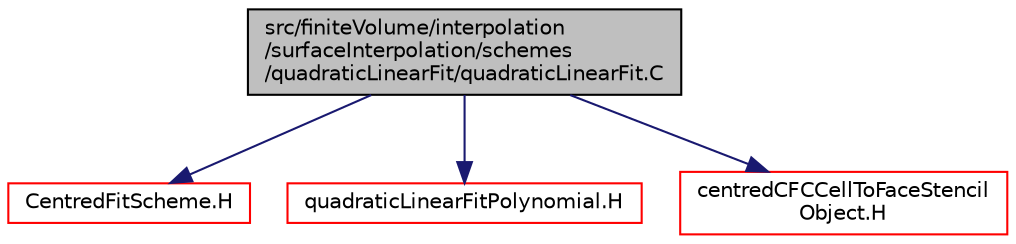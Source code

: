 digraph "src/finiteVolume/interpolation/surfaceInterpolation/schemes/quadraticLinearFit/quadraticLinearFit.C"
{
  bgcolor="transparent";
  edge [fontname="Helvetica",fontsize="10",labelfontname="Helvetica",labelfontsize="10"];
  node [fontname="Helvetica",fontsize="10",shape=record];
  Node0 [label="src/finiteVolume/interpolation\l/surfaceInterpolation/schemes\l/quadraticLinearFit/quadraticLinearFit.C",height=0.2,width=0.4,color="black", fillcolor="grey75", style="filled", fontcolor="black"];
  Node0 -> Node1 [color="midnightblue",fontsize="10",style="solid",fontname="Helvetica"];
  Node1 [label="CentredFitScheme.H",height=0.2,width=0.4,color="red",URL="$a04310.html"];
  Node0 -> Node288 [color="midnightblue",fontsize="10",style="solid",fontname="Helvetica"];
  Node288 [label="quadraticLinearFitPolynomial.H",height=0.2,width=0.4,color="red",URL="$a04448.html"];
  Node0 -> Node289 [color="midnightblue",fontsize="10",style="solid",fontname="Helvetica"];
  Node289 [label="centredCFCCellToFaceStencil\lObject.H",height=0.2,width=0.4,color="red",URL="$a03632.html"];
}

